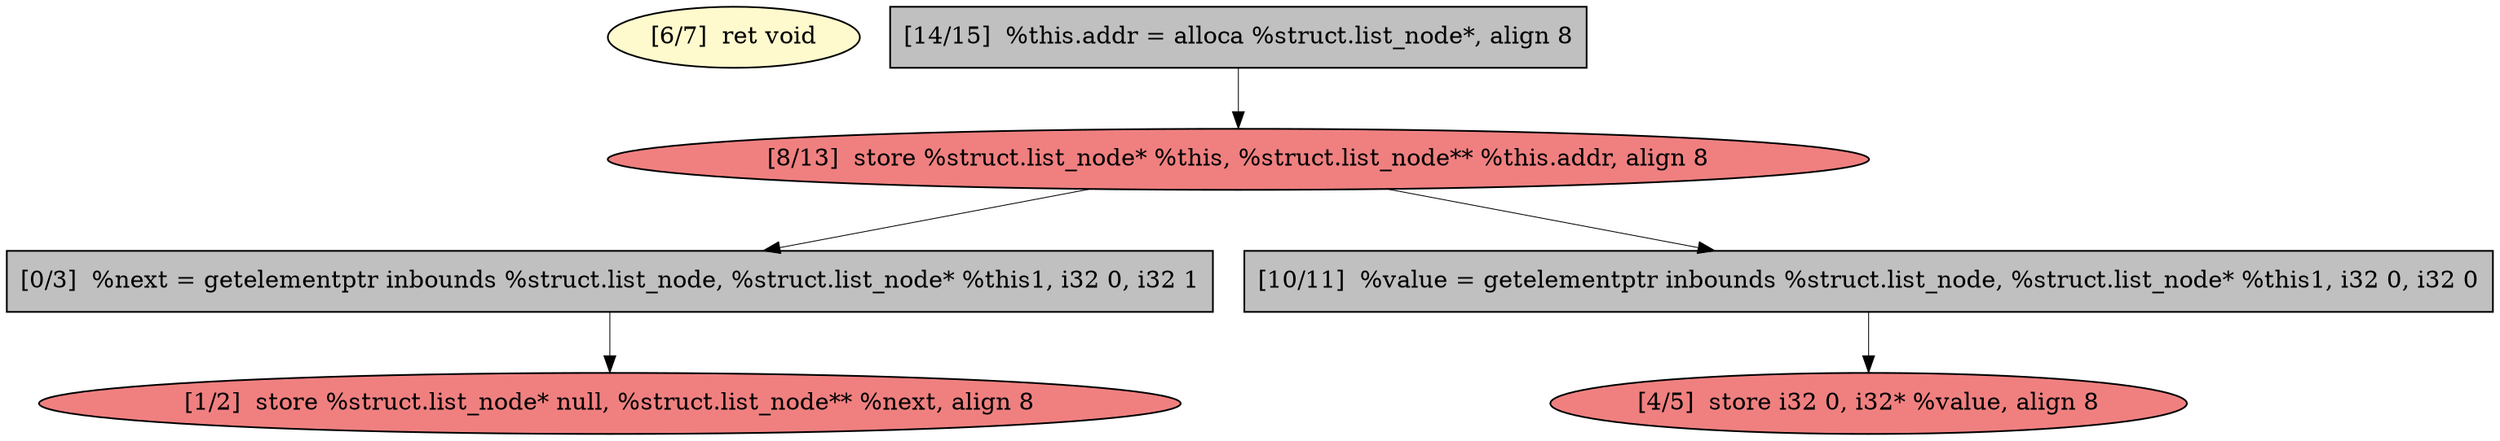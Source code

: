 
digraph G {


node331 [fillcolor=lemonchiffon,label="[6/7]  ret void",shape=ellipse,style=filled ]
node326 [fillcolor=lightcoral,label="[1/2]  store %struct.list_node* null, %struct.list_node** %next, align 8",shape=ellipse,style=filled ]
node330 [fillcolor=lightcoral,label="[8/13]  store %struct.list_node* %this, %struct.list_node** %this.addr, align 8",shape=ellipse,style=filled ]
node325 [fillcolor=grey,label="[0/3]  %next = getelementptr inbounds %struct.list_node, %struct.list_node* %this1, i32 0, i32 1",shape=rectangle,style=filled ]
node327 [fillcolor=grey,label="[14/15]  %this.addr = alloca %struct.list_node*, align 8",shape=rectangle,style=filled ]
node328 [fillcolor=grey,label="[10/11]  %value = getelementptr inbounds %struct.list_node, %struct.list_node* %this1, i32 0, i32 0",shape=rectangle,style=filled ]
node329 [fillcolor=lightcoral,label="[4/5]  store i32 0, i32* %value, align 8",shape=ellipse,style=filled ]

node328->node329 [style=solid,color=black,label="",penwidth=0.5,fontcolor=black ]
node327->node330 [style=solid,color=black,label="",penwidth=0.5,fontcolor=black ]
node330->node325 [style=solid,color=black,label="",penwidth=0.5,fontcolor=black ]
node325->node326 [style=solid,color=black,label="",penwidth=0.5,fontcolor=black ]
node330->node328 [style=solid,color=black,label="",penwidth=0.5,fontcolor=black ]


}
